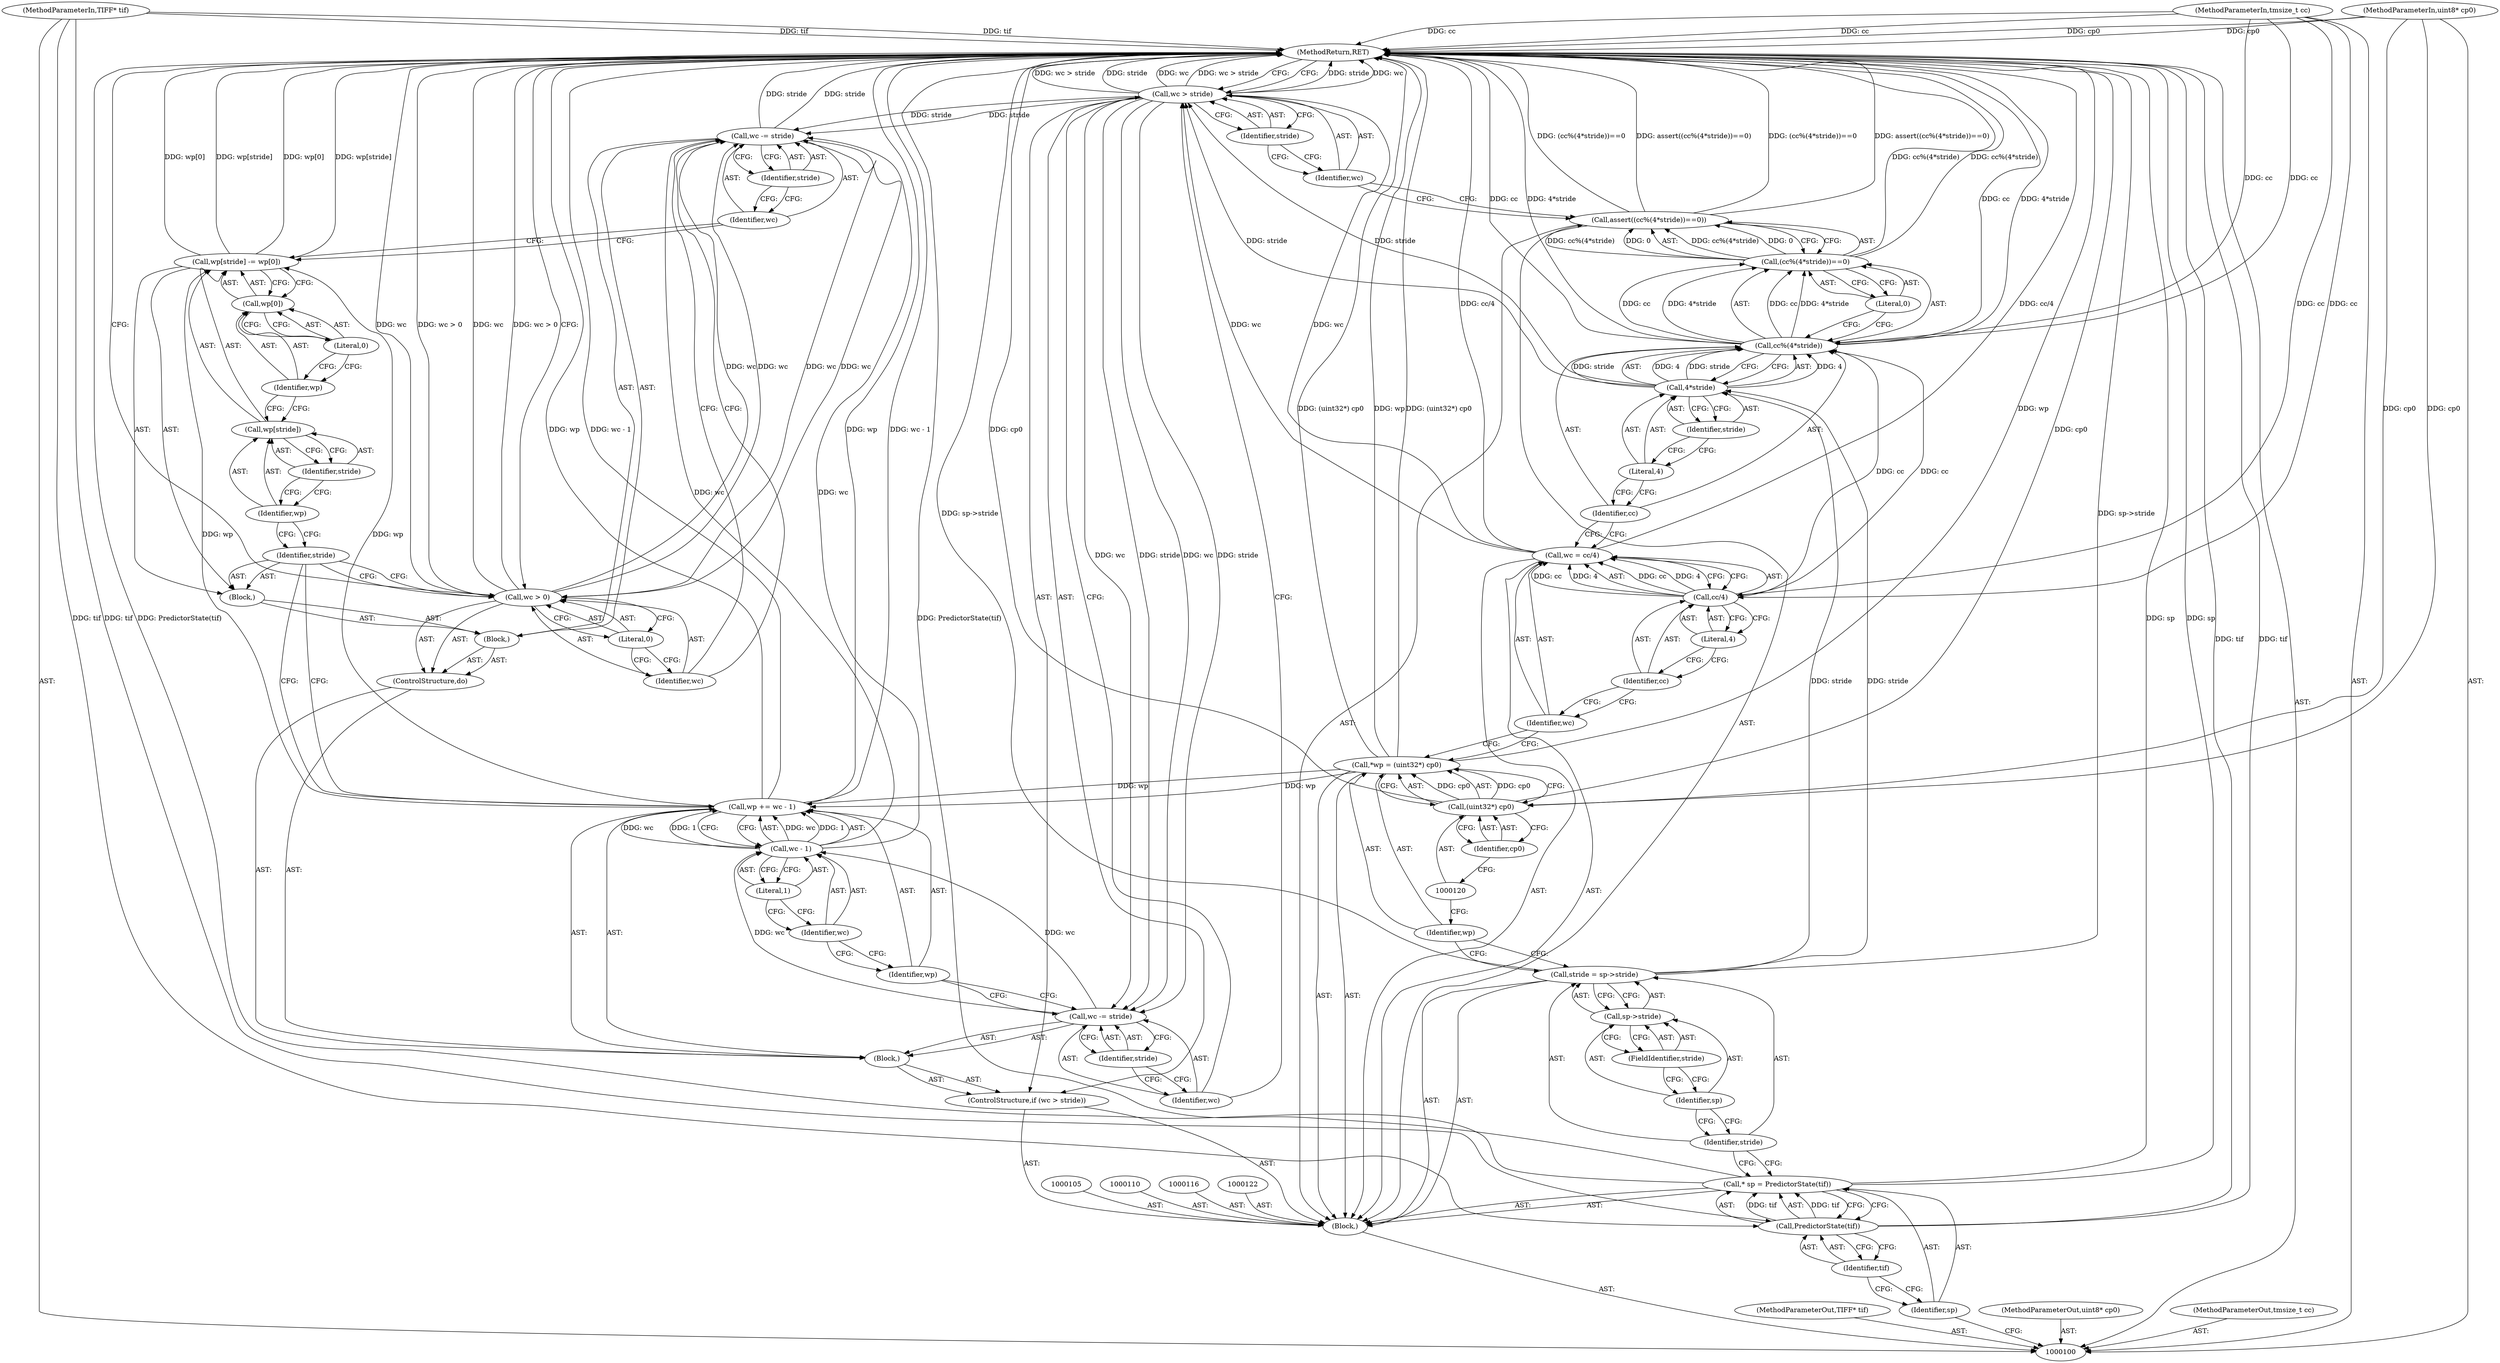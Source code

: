 digraph "1_libtiff_3ca657a8793dd011bf869695d72ad31c779c3cc1_9" {
"1000166" [label="(MethodReturn,RET)"];
"1000101" [label="(MethodParameterIn,TIFF* tif)"];
"1000244" [label="(MethodParameterOut,TIFF* tif)"];
"1000102" [label="(MethodParameterIn,uint8* cp0)"];
"1000245" [label="(MethodParameterOut,uint8* cp0)"];
"1000103" [label="(MethodParameterIn,tmsize_t cc)"];
"1000246" [label="(MethodParameterOut,tmsize_t cc)"];
"1000139" [label="(Identifier,stride)"];
"1000140" [label="(Block,)"];
"1000136" [label="(ControlStructure,if (wc > stride))"];
"1000137" [label="(Call,wc > stride)"];
"1000138" [label="(Identifier,wc)"];
"1000141" [label="(Call,wc -= stride)"];
"1000142" [label="(Identifier,wc)"];
"1000143" [label="(Identifier,stride)"];
"1000148" [label="(Literal,1)"];
"1000144" [label="(Call,wp += wc - 1)"];
"1000145" [label="(Identifier,wp)"];
"1000146" [label="(Call,wc - 1)"];
"1000147" [label="(Identifier,wc)"];
"1000149" [label="(ControlStructure,do)"];
"1000150" [label="(Block,)"];
"1000151" [label="(Block,)"];
"1000152" [label="(Identifier,stride)"];
"1000153" [label="(Call,wp[stride] -= wp[0])"];
"1000154" [label="(Call,wp[stride])"];
"1000155" [label="(Identifier,wp)"];
"1000156" [label="(Identifier,stride)"];
"1000157" [label="(Call,wp[0])"];
"1000158" [label="(Identifier,wp)"];
"1000159" [label="(Literal,0)"];
"1000162" [label="(Identifier,stride)"];
"1000160" [label="(Call,wc -= stride)"];
"1000161" [label="(Identifier,wc)"];
"1000163" [label="(Call,wc > 0)"];
"1000164" [label="(Identifier,wc)"];
"1000165" [label="(Literal,0)"];
"1000104" [label="(Block,)"];
"1000106" [label="(Call,* sp = PredictorState(tif))"];
"1000107" [label="(Identifier,sp)"];
"1000108" [label="(Call,PredictorState(tif))"];
"1000109" [label="(Identifier,tif)"];
"1000111" [label="(Call,stride = sp->stride)"];
"1000112" [label="(Identifier,stride)"];
"1000113" [label="(Call,sp->stride)"];
"1000114" [label="(Identifier,sp)"];
"1000115" [label="(FieldIdentifier,stride)"];
"1000118" [label="(Identifier,wp)"];
"1000119" [label="(Call,(uint32*) cp0)"];
"1000121" [label="(Identifier,cp0)"];
"1000117" [label="(Call,*wp = (uint32*) cp0)"];
"1000123" [label="(Call,wc = cc/4)"];
"1000124" [label="(Identifier,wc)"];
"1000125" [label="(Call,cc/4)"];
"1000126" [label="(Identifier,cc)"];
"1000127" [label="(Literal,4)"];
"1000128" [label="(Call,assert((cc%(4*stride))==0))"];
"1000132" [label="(Call,4*stride)"];
"1000133" [label="(Literal,4)"];
"1000134" [label="(Identifier,stride)"];
"1000135" [label="(Literal,0)"];
"1000129" [label="(Call,(cc%(4*stride))==0)"];
"1000130" [label="(Call,cc%(4*stride))"];
"1000131" [label="(Identifier,cc)"];
"1000166" -> "1000100"  [label="AST: "];
"1000166" -> "1000163"  [label="CFG: "];
"1000166" -> "1000137"  [label="CFG: "];
"1000123" -> "1000166"  [label="DDG: cc/4"];
"1000106" -> "1000166"  [label="DDG: PredictorState(tif)"];
"1000106" -> "1000166"  [label="DDG: sp"];
"1000153" -> "1000166"  [label="DDG: wp[0]"];
"1000153" -> "1000166"  [label="DDG: wp[stride]"];
"1000119" -> "1000166"  [label="DDG: cp0"];
"1000117" -> "1000166"  [label="DDG: wp"];
"1000117" -> "1000166"  [label="DDG: (uint32*) cp0"];
"1000102" -> "1000166"  [label="DDG: cp0"];
"1000144" -> "1000166"  [label="DDG: wp"];
"1000144" -> "1000166"  [label="DDG: wc - 1"];
"1000130" -> "1000166"  [label="DDG: cc"];
"1000130" -> "1000166"  [label="DDG: 4*stride"];
"1000129" -> "1000166"  [label="DDG: cc%(4*stride)"];
"1000163" -> "1000166"  [label="DDG: wc"];
"1000163" -> "1000166"  [label="DDG: wc > 0"];
"1000137" -> "1000166"  [label="DDG: stride"];
"1000137" -> "1000166"  [label="DDG: wc"];
"1000137" -> "1000166"  [label="DDG: wc > stride"];
"1000128" -> "1000166"  [label="DDG: (cc%(4*stride))==0"];
"1000128" -> "1000166"  [label="DDG: assert((cc%(4*stride))==0)"];
"1000103" -> "1000166"  [label="DDG: cc"];
"1000111" -> "1000166"  [label="DDG: sp->stride"];
"1000101" -> "1000166"  [label="DDG: tif"];
"1000160" -> "1000166"  [label="DDG: stride"];
"1000108" -> "1000166"  [label="DDG: tif"];
"1000101" -> "1000100"  [label="AST: "];
"1000101" -> "1000166"  [label="DDG: tif"];
"1000101" -> "1000108"  [label="DDG: tif"];
"1000244" -> "1000100"  [label="AST: "];
"1000102" -> "1000100"  [label="AST: "];
"1000102" -> "1000166"  [label="DDG: cp0"];
"1000102" -> "1000119"  [label="DDG: cp0"];
"1000245" -> "1000100"  [label="AST: "];
"1000103" -> "1000100"  [label="AST: "];
"1000103" -> "1000166"  [label="DDG: cc"];
"1000103" -> "1000125"  [label="DDG: cc"];
"1000103" -> "1000130"  [label="DDG: cc"];
"1000246" -> "1000100"  [label="AST: "];
"1000139" -> "1000137"  [label="AST: "];
"1000139" -> "1000138"  [label="CFG: "];
"1000137" -> "1000139"  [label="CFG: "];
"1000140" -> "1000136"  [label="AST: "];
"1000141" -> "1000140"  [label="AST: "];
"1000144" -> "1000140"  [label="AST: "];
"1000149" -> "1000140"  [label="AST: "];
"1000136" -> "1000104"  [label="AST: "];
"1000137" -> "1000136"  [label="AST: "];
"1000140" -> "1000136"  [label="AST: "];
"1000137" -> "1000136"  [label="AST: "];
"1000137" -> "1000139"  [label="CFG: "];
"1000138" -> "1000137"  [label="AST: "];
"1000139" -> "1000137"  [label="AST: "];
"1000142" -> "1000137"  [label="CFG: "];
"1000166" -> "1000137"  [label="CFG: "];
"1000137" -> "1000166"  [label="DDG: stride"];
"1000137" -> "1000166"  [label="DDG: wc"];
"1000137" -> "1000166"  [label="DDG: wc > stride"];
"1000123" -> "1000137"  [label="DDG: wc"];
"1000132" -> "1000137"  [label="DDG: stride"];
"1000137" -> "1000141"  [label="DDG: stride"];
"1000137" -> "1000141"  [label="DDG: wc"];
"1000137" -> "1000160"  [label="DDG: stride"];
"1000138" -> "1000137"  [label="AST: "];
"1000138" -> "1000128"  [label="CFG: "];
"1000139" -> "1000138"  [label="CFG: "];
"1000141" -> "1000140"  [label="AST: "];
"1000141" -> "1000143"  [label="CFG: "];
"1000142" -> "1000141"  [label="AST: "];
"1000143" -> "1000141"  [label="AST: "];
"1000145" -> "1000141"  [label="CFG: "];
"1000137" -> "1000141"  [label="DDG: stride"];
"1000137" -> "1000141"  [label="DDG: wc"];
"1000141" -> "1000146"  [label="DDG: wc"];
"1000142" -> "1000141"  [label="AST: "];
"1000142" -> "1000137"  [label="CFG: "];
"1000143" -> "1000142"  [label="CFG: "];
"1000143" -> "1000141"  [label="AST: "];
"1000143" -> "1000142"  [label="CFG: "];
"1000141" -> "1000143"  [label="CFG: "];
"1000148" -> "1000146"  [label="AST: "];
"1000148" -> "1000147"  [label="CFG: "];
"1000146" -> "1000148"  [label="CFG: "];
"1000144" -> "1000140"  [label="AST: "];
"1000144" -> "1000146"  [label="CFG: "];
"1000145" -> "1000144"  [label="AST: "];
"1000146" -> "1000144"  [label="AST: "];
"1000152" -> "1000144"  [label="CFG: "];
"1000144" -> "1000166"  [label="DDG: wp"];
"1000144" -> "1000166"  [label="DDG: wc - 1"];
"1000146" -> "1000144"  [label="DDG: wc"];
"1000146" -> "1000144"  [label="DDG: 1"];
"1000117" -> "1000144"  [label="DDG: wp"];
"1000144" -> "1000153"  [label="DDG: wp"];
"1000145" -> "1000144"  [label="AST: "];
"1000145" -> "1000141"  [label="CFG: "];
"1000147" -> "1000145"  [label="CFG: "];
"1000146" -> "1000144"  [label="AST: "];
"1000146" -> "1000148"  [label="CFG: "];
"1000147" -> "1000146"  [label="AST: "];
"1000148" -> "1000146"  [label="AST: "];
"1000144" -> "1000146"  [label="CFG: "];
"1000146" -> "1000144"  [label="DDG: wc"];
"1000146" -> "1000144"  [label="DDG: 1"];
"1000141" -> "1000146"  [label="DDG: wc"];
"1000146" -> "1000160"  [label="DDG: wc"];
"1000147" -> "1000146"  [label="AST: "];
"1000147" -> "1000145"  [label="CFG: "];
"1000148" -> "1000147"  [label="CFG: "];
"1000149" -> "1000140"  [label="AST: "];
"1000150" -> "1000149"  [label="AST: "];
"1000163" -> "1000149"  [label="AST: "];
"1000150" -> "1000149"  [label="AST: "];
"1000151" -> "1000150"  [label="AST: "];
"1000160" -> "1000150"  [label="AST: "];
"1000151" -> "1000150"  [label="AST: "];
"1000152" -> "1000151"  [label="AST: "];
"1000153" -> "1000151"  [label="AST: "];
"1000152" -> "1000151"  [label="AST: "];
"1000152" -> "1000163"  [label="CFG: "];
"1000152" -> "1000144"  [label="CFG: "];
"1000155" -> "1000152"  [label="CFG: "];
"1000153" -> "1000151"  [label="AST: "];
"1000153" -> "1000157"  [label="CFG: "];
"1000154" -> "1000153"  [label="AST: "];
"1000157" -> "1000153"  [label="AST: "];
"1000161" -> "1000153"  [label="CFG: "];
"1000153" -> "1000166"  [label="DDG: wp[0]"];
"1000153" -> "1000166"  [label="DDG: wp[stride]"];
"1000144" -> "1000153"  [label="DDG: wp"];
"1000154" -> "1000153"  [label="AST: "];
"1000154" -> "1000156"  [label="CFG: "];
"1000155" -> "1000154"  [label="AST: "];
"1000156" -> "1000154"  [label="AST: "];
"1000158" -> "1000154"  [label="CFG: "];
"1000155" -> "1000154"  [label="AST: "];
"1000155" -> "1000152"  [label="CFG: "];
"1000156" -> "1000155"  [label="CFG: "];
"1000156" -> "1000154"  [label="AST: "];
"1000156" -> "1000155"  [label="CFG: "];
"1000154" -> "1000156"  [label="CFG: "];
"1000157" -> "1000153"  [label="AST: "];
"1000157" -> "1000159"  [label="CFG: "];
"1000158" -> "1000157"  [label="AST: "];
"1000159" -> "1000157"  [label="AST: "];
"1000153" -> "1000157"  [label="CFG: "];
"1000158" -> "1000157"  [label="AST: "];
"1000158" -> "1000154"  [label="CFG: "];
"1000159" -> "1000158"  [label="CFG: "];
"1000159" -> "1000157"  [label="AST: "];
"1000159" -> "1000158"  [label="CFG: "];
"1000157" -> "1000159"  [label="CFG: "];
"1000162" -> "1000160"  [label="AST: "];
"1000162" -> "1000161"  [label="CFG: "];
"1000160" -> "1000162"  [label="CFG: "];
"1000160" -> "1000150"  [label="AST: "];
"1000160" -> "1000162"  [label="CFG: "];
"1000161" -> "1000160"  [label="AST: "];
"1000162" -> "1000160"  [label="AST: "];
"1000164" -> "1000160"  [label="CFG: "];
"1000160" -> "1000166"  [label="DDG: stride"];
"1000137" -> "1000160"  [label="DDG: stride"];
"1000163" -> "1000160"  [label="DDG: wc"];
"1000146" -> "1000160"  [label="DDG: wc"];
"1000160" -> "1000163"  [label="DDG: wc"];
"1000161" -> "1000160"  [label="AST: "];
"1000161" -> "1000153"  [label="CFG: "];
"1000162" -> "1000161"  [label="CFG: "];
"1000163" -> "1000149"  [label="AST: "];
"1000163" -> "1000165"  [label="CFG: "];
"1000164" -> "1000163"  [label="AST: "];
"1000165" -> "1000163"  [label="AST: "];
"1000152" -> "1000163"  [label="CFG: "];
"1000166" -> "1000163"  [label="CFG: "];
"1000163" -> "1000166"  [label="DDG: wc"];
"1000163" -> "1000166"  [label="DDG: wc > 0"];
"1000163" -> "1000160"  [label="DDG: wc"];
"1000160" -> "1000163"  [label="DDG: wc"];
"1000164" -> "1000163"  [label="AST: "];
"1000164" -> "1000160"  [label="CFG: "];
"1000165" -> "1000164"  [label="CFG: "];
"1000165" -> "1000163"  [label="AST: "];
"1000165" -> "1000164"  [label="CFG: "];
"1000163" -> "1000165"  [label="CFG: "];
"1000104" -> "1000100"  [label="AST: "];
"1000105" -> "1000104"  [label="AST: "];
"1000106" -> "1000104"  [label="AST: "];
"1000110" -> "1000104"  [label="AST: "];
"1000111" -> "1000104"  [label="AST: "];
"1000116" -> "1000104"  [label="AST: "];
"1000117" -> "1000104"  [label="AST: "];
"1000122" -> "1000104"  [label="AST: "];
"1000123" -> "1000104"  [label="AST: "];
"1000128" -> "1000104"  [label="AST: "];
"1000136" -> "1000104"  [label="AST: "];
"1000106" -> "1000104"  [label="AST: "];
"1000106" -> "1000108"  [label="CFG: "];
"1000107" -> "1000106"  [label="AST: "];
"1000108" -> "1000106"  [label="AST: "];
"1000112" -> "1000106"  [label="CFG: "];
"1000106" -> "1000166"  [label="DDG: PredictorState(tif)"];
"1000106" -> "1000166"  [label="DDG: sp"];
"1000108" -> "1000106"  [label="DDG: tif"];
"1000107" -> "1000106"  [label="AST: "];
"1000107" -> "1000100"  [label="CFG: "];
"1000109" -> "1000107"  [label="CFG: "];
"1000108" -> "1000106"  [label="AST: "];
"1000108" -> "1000109"  [label="CFG: "];
"1000109" -> "1000108"  [label="AST: "];
"1000106" -> "1000108"  [label="CFG: "];
"1000108" -> "1000166"  [label="DDG: tif"];
"1000108" -> "1000106"  [label="DDG: tif"];
"1000101" -> "1000108"  [label="DDG: tif"];
"1000109" -> "1000108"  [label="AST: "];
"1000109" -> "1000107"  [label="CFG: "];
"1000108" -> "1000109"  [label="CFG: "];
"1000111" -> "1000104"  [label="AST: "];
"1000111" -> "1000113"  [label="CFG: "];
"1000112" -> "1000111"  [label="AST: "];
"1000113" -> "1000111"  [label="AST: "];
"1000118" -> "1000111"  [label="CFG: "];
"1000111" -> "1000166"  [label="DDG: sp->stride"];
"1000111" -> "1000132"  [label="DDG: stride"];
"1000112" -> "1000111"  [label="AST: "];
"1000112" -> "1000106"  [label="CFG: "];
"1000114" -> "1000112"  [label="CFG: "];
"1000113" -> "1000111"  [label="AST: "];
"1000113" -> "1000115"  [label="CFG: "];
"1000114" -> "1000113"  [label="AST: "];
"1000115" -> "1000113"  [label="AST: "];
"1000111" -> "1000113"  [label="CFG: "];
"1000114" -> "1000113"  [label="AST: "];
"1000114" -> "1000112"  [label="CFG: "];
"1000115" -> "1000114"  [label="CFG: "];
"1000115" -> "1000113"  [label="AST: "];
"1000115" -> "1000114"  [label="CFG: "];
"1000113" -> "1000115"  [label="CFG: "];
"1000118" -> "1000117"  [label="AST: "];
"1000118" -> "1000111"  [label="CFG: "];
"1000120" -> "1000118"  [label="CFG: "];
"1000119" -> "1000117"  [label="AST: "];
"1000119" -> "1000121"  [label="CFG: "];
"1000120" -> "1000119"  [label="AST: "];
"1000121" -> "1000119"  [label="AST: "];
"1000117" -> "1000119"  [label="CFG: "];
"1000119" -> "1000166"  [label="DDG: cp0"];
"1000119" -> "1000117"  [label="DDG: cp0"];
"1000102" -> "1000119"  [label="DDG: cp0"];
"1000121" -> "1000119"  [label="AST: "];
"1000121" -> "1000120"  [label="CFG: "];
"1000119" -> "1000121"  [label="CFG: "];
"1000117" -> "1000104"  [label="AST: "];
"1000117" -> "1000119"  [label="CFG: "];
"1000118" -> "1000117"  [label="AST: "];
"1000119" -> "1000117"  [label="AST: "];
"1000124" -> "1000117"  [label="CFG: "];
"1000117" -> "1000166"  [label="DDG: wp"];
"1000117" -> "1000166"  [label="DDG: (uint32*) cp0"];
"1000119" -> "1000117"  [label="DDG: cp0"];
"1000117" -> "1000144"  [label="DDG: wp"];
"1000123" -> "1000104"  [label="AST: "];
"1000123" -> "1000125"  [label="CFG: "];
"1000124" -> "1000123"  [label="AST: "];
"1000125" -> "1000123"  [label="AST: "];
"1000131" -> "1000123"  [label="CFG: "];
"1000123" -> "1000166"  [label="DDG: cc/4"];
"1000125" -> "1000123"  [label="DDG: cc"];
"1000125" -> "1000123"  [label="DDG: 4"];
"1000123" -> "1000137"  [label="DDG: wc"];
"1000124" -> "1000123"  [label="AST: "];
"1000124" -> "1000117"  [label="CFG: "];
"1000126" -> "1000124"  [label="CFG: "];
"1000125" -> "1000123"  [label="AST: "];
"1000125" -> "1000127"  [label="CFG: "];
"1000126" -> "1000125"  [label="AST: "];
"1000127" -> "1000125"  [label="AST: "];
"1000123" -> "1000125"  [label="CFG: "];
"1000125" -> "1000123"  [label="DDG: cc"];
"1000125" -> "1000123"  [label="DDG: 4"];
"1000103" -> "1000125"  [label="DDG: cc"];
"1000125" -> "1000130"  [label="DDG: cc"];
"1000126" -> "1000125"  [label="AST: "];
"1000126" -> "1000124"  [label="CFG: "];
"1000127" -> "1000126"  [label="CFG: "];
"1000127" -> "1000125"  [label="AST: "];
"1000127" -> "1000126"  [label="CFG: "];
"1000125" -> "1000127"  [label="CFG: "];
"1000128" -> "1000104"  [label="AST: "];
"1000128" -> "1000129"  [label="CFG: "];
"1000129" -> "1000128"  [label="AST: "];
"1000138" -> "1000128"  [label="CFG: "];
"1000128" -> "1000166"  [label="DDG: (cc%(4*stride))==0"];
"1000128" -> "1000166"  [label="DDG: assert((cc%(4*stride))==0)"];
"1000129" -> "1000128"  [label="DDG: cc%(4*stride)"];
"1000129" -> "1000128"  [label="DDG: 0"];
"1000132" -> "1000130"  [label="AST: "];
"1000132" -> "1000134"  [label="CFG: "];
"1000133" -> "1000132"  [label="AST: "];
"1000134" -> "1000132"  [label="AST: "];
"1000130" -> "1000132"  [label="CFG: "];
"1000132" -> "1000130"  [label="DDG: 4"];
"1000132" -> "1000130"  [label="DDG: stride"];
"1000111" -> "1000132"  [label="DDG: stride"];
"1000132" -> "1000137"  [label="DDG: stride"];
"1000133" -> "1000132"  [label="AST: "];
"1000133" -> "1000131"  [label="CFG: "];
"1000134" -> "1000133"  [label="CFG: "];
"1000134" -> "1000132"  [label="AST: "];
"1000134" -> "1000133"  [label="CFG: "];
"1000132" -> "1000134"  [label="CFG: "];
"1000135" -> "1000129"  [label="AST: "];
"1000135" -> "1000130"  [label="CFG: "];
"1000129" -> "1000135"  [label="CFG: "];
"1000129" -> "1000128"  [label="AST: "];
"1000129" -> "1000135"  [label="CFG: "];
"1000130" -> "1000129"  [label="AST: "];
"1000135" -> "1000129"  [label="AST: "];
"1000128" -> "1000129"  [label="CFG: "];
"1000129" -> "1000166"  [label="DDG: cc%(4*stride)"];
"1000129" -> "1000128"  [label="DDG: cc%(4*stride)"];
"1000129" -> "1000128"  [label="DDG: 0"];
"1000130" -> "1000129"  [label="DDG: cc"];
"1000130" -> "1000129"  [label="DDG: 4*stride"];
"1000130" -> "1000129"  [label="AST: "];
"1000130" -> "1000132"  [label="CFG: "];
"1000131" -> "1000130"  [label="AST: "];
"1000132" -> "1000130"  [label="AST: "];
"1000135" -> "1000130"  [label="CFG: "];
"1000130" -> "1000166"  [label="DDG: cc"];
"1000130" -> "1000166"  [label="DDG: 4*stride"];
"1000130" -> "1000129"  [label="DDG: cc"];
"1000130" -> "1000129"  [label="DDG: 4*stride"];
"1000125" -> "1000130"  [label="DDG: cc"];
"1000103" -> "1000130"  [label="DDG: cc"];
"1000132" -> "1000130"  [label="DDG: 4"];
"1000132" -> "1000130"  [label="DDG: stride"];
"1000131" -> "1000130"  [label="AST: "];
"1000131" -> "1000123"  [label="CFG: "];
"1000133" -> "1000131"  [label="CFG: "];
}
